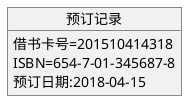 @startuml
object 预订记录{
    借书卡号=201510414318
    ISBN=654-7-01-345687-8
    预订日期:2018-04-15
}
@enduml